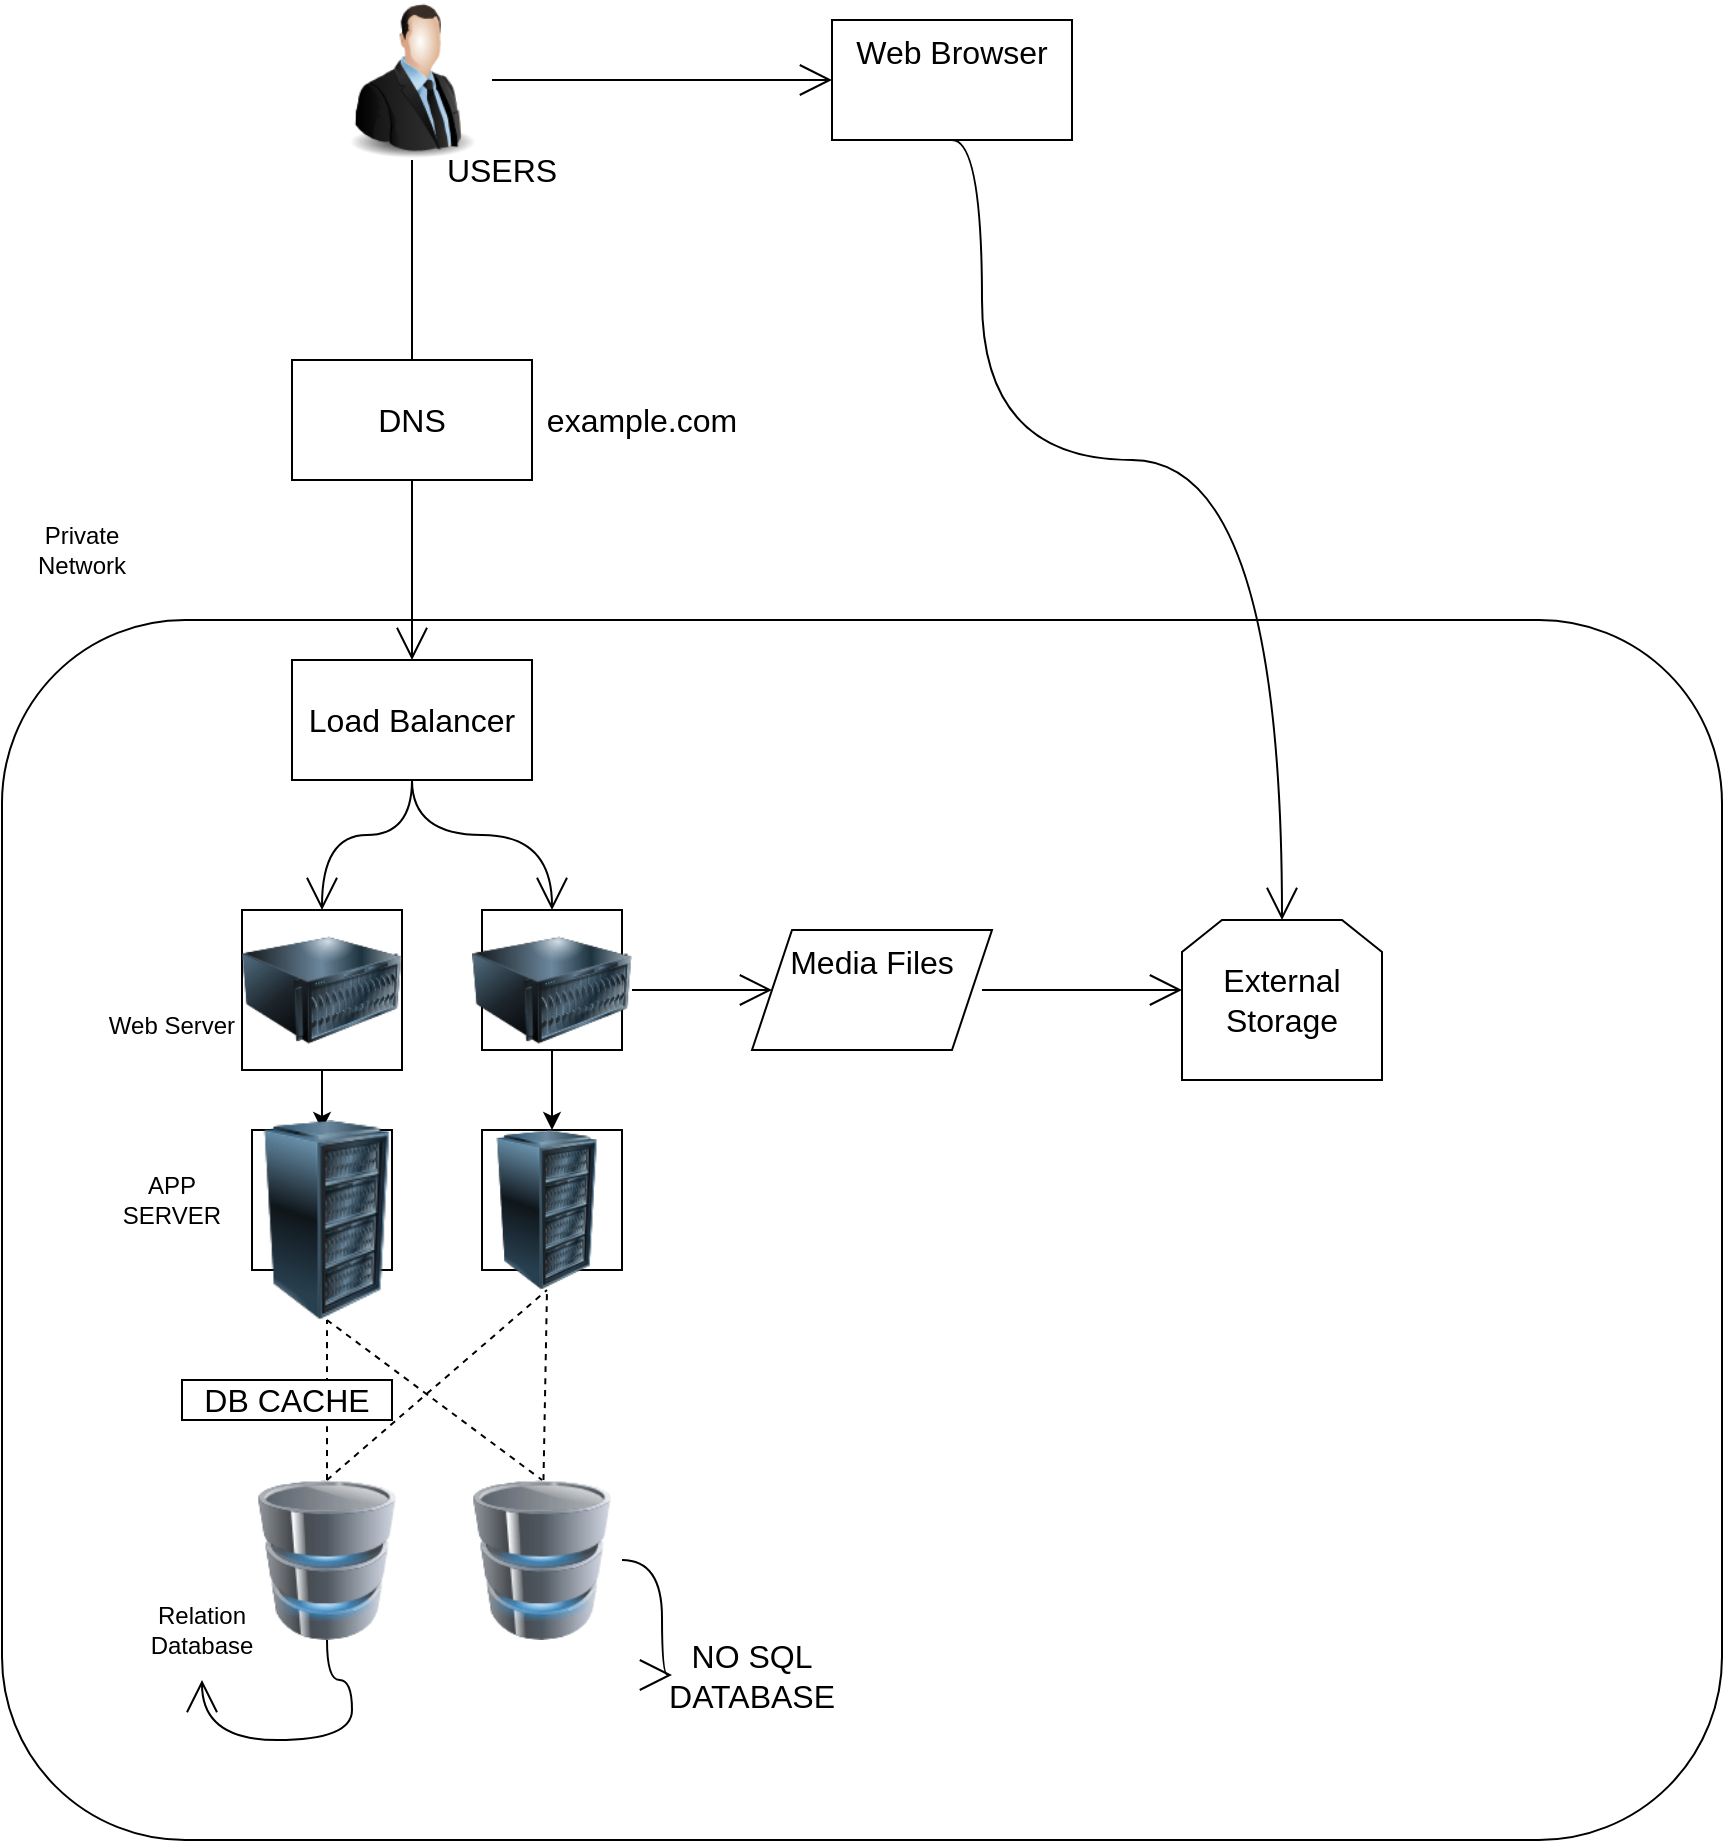 <mxfile version="20.2.3" type="device" pages="2"><diagram id="yE-9eP-2rzQp5bk9TsVY" name="Page-1"><mxGraphModel dx="1701" dy="527" grid="1" gridSize="10" guides="1" tooltips="1" connect="1" arrows="1" fold="1" page="1" pageScale="1" pageWidth="850" pageHeight="1100" math="0" shadow="0"><root><mxCell id="0"/><mxCell id="1" parent="0"/><mxCell id="ecLvumYFjlHgHoVi_HEF-76" value="&lt;br&gt;" style="rounded=1;whiteSpace=wrap;html=1;" vertex="1" parent="1"><mxGeometry x="-290" y="400" width="860" height="610" as="geometry"/></mxCell><mxCell id="ecLvumYFjlHgHoVi_HEF-77" value="Private Network" style="text;html=1;strokeColor=none;fillColor=none;align=center;verticalAlign=middle;whiteSpace=wrap;rounded=0;" vertex="1" parent="1"><mxGeometry x="-290" y="340" width="80" height="50" as="geometry"/></mxCell><mxCell id="ecLvumYFjlHgHoVi_HEF-78" value="" style="edgeStyle=orthogonalEdgeStyle;rounded=0;orthogonalLoop=1;jettySize=auto;html=1;" edge="1" parent="1" source="ecLvumYFjlHgHoVi_HEF-79" target="ecLvumYFjlHgHoVi_HEF-85"><mxGeometry relative="1" as="geometry"/></mxCell><mxCell id="ecLvumYFjlHgHoVi_HEF-79" value="VM" style="whiteSpace=wrap;html=1;aspect=fixed;" vertex="1" parent="1"><mxGeometry x="-50" y="545" width="70" height="70" as="geometry"/></mxCell><mxCell id="ecLvumYFjlHgHoVi_HEF-80" value="" style="edgeStyle=orthogonalEdgeStyle;rounded=0;orthogonalLoop=1;jettySize=auto;html=1;" edge="1" parent="1" source="ecLvumYFjlHgHoVi_HEF-81" target="ecLvumYFjlHgHoVi_HEF-83"><mxGeometry relative="1" as="geometry"/></mxCell><mxCell id="ecLvumYFjlHgHoVi_HEF-81" value="VM" style="whiteSpace=wrap;html=1;aspect=fixed;" vertex="1" parent="1"><mxGeometry x="-170" y="545" width="80" height="80" as="geometry"/></mxCell><mxCell id="ecLvumYFjlHgHoVi_HEF-83" value="VM" style="whiteSpace=wrap;html=1;aspect=fixed;" vertex="1" parent="1"><mxGeometry x="-165" y="655" width="70" height="70" as="geometry"/></mxCell><mxCell id="ecLvumYFjlHgHoVi_HEF-85" value="VM" style="whiteSpace=wrap;html=1;aspect=fixed;" vertex="1" parent="1"><mxGeometry x="-50" y="655" width="70" height="70" as="geometry"/></mxCell><mxCell id="ecLvumYFjlHgHoVi_HEF-86" value="&lt;br&gt;Web Server" style="text;html=1;strokeColor=none;fillColor=none;align=center;verticalAlign=middle;whiteSpace=wrap;rounded=0;" vertex="1" parent="1"><mxGeometry x="-240" y="565" width="70" height="60" as="geometry"/></mxCell><mxCell id="ecLvumYFjlHgHoVi_HEF-87" value="APP SERVER" style="text;html=1;strokeColor=none;fillColor=none;align=center;verticalAlign=middle;whiteSpace=wrap;rounded=0;" vertex="1" parent="1"><mxGeometry x="-235" y="655" width="60" height="70" as="geometry"/></mxCell><mxCell id="ecLvumYFjlHgHoVi_HEF-88" value="Relation Database" style="text;html=1;strokeColor=none;fillColor=none;align=center;verticalAlign=middle;whiteSpace=wrap;rounded=0;" vertex="1" parent="1"><mxGeometry x="-235" y="880" width="90" height="50" as="geometry"/></mxCell><mxCell id="ecLvumYFjlHgHoVi_HEF-90" value="" style="image;html=1;image=img/lib/clip_art/computers/Server_Rack_128x128.png;fontSize=16;" vertex="1" parent="1"><mxGeometry x="-170" y="650" width="85" height="100" as="geometry"/></mxCell><mxCell id="ecLvumYFjlHgHoVi_HEF-91" value="" style="image;html=1;image=img/lib/clip_art/computers/Server_Rack_128x128.png;fontSize=16;" vertex="1" parent="1"><mxGeometry x="-60" y="655" width="85" height="80" as="geometry"/></mxCell><mxCell id="ecLvumYFjlHgHoVi_HEF-92" value="" style="image;html=1;image=img/lib/clip_art/computers/Server_128x128.png;fontSize=16;" vertex="1" parent="1"><mxGeometry x="-170" y="545" width="80" height="80" as="geometry"/></mxCell><mxCell id="ecLvumYFjlHgHoVi_HEF-131" value="" style="edgeStyle=orthogonalEdgeStyle;curved=1;rounded=0;orthogonalLoop=1;jettySize=auto;html=1;fontSize=12;endArrow=open;startSize=14;endSize=14;" edge="1" parent="1" source="ecLvumYFjlHgHoVi_HEF-93" target="ecLvumYFjlHgHoVi_HEF-130"><mxGeometry relative="1" as="geometry"/></mxCell><mxCell id="ecLvumYFjlHgHoVi_HEF-93" value="" style="image;html=1;image=img/lib/clip_art/computers/Server_128x128.png;fontSize=16;" vertex="1" parent="1"><mxGeometry x="-55" y="545" width="80" height="80" as="geometry"/></mxCell><mxCell id="ecLvumYFjlHgHoVi_HEF-113" value="" style="edgeStyle=orthogonalEdgeStyle;curved=1;rounded=0;orthogonalLoop=1;jettySize=auto;html=1;fontSize=12;endArrow=open;startSize=14;endSize=14;entryX=0.5;entryY=1;entryDx=0;entryDy=0;" edge="1" parent="1" source="ecLvumYFjlHgHoVi_HEF-94" target="ecLvumYFjlHgHoVi_HEF-88"><mxGeometry relative="1" as="geometry"/></mxCell><mxCell id="ecLvumYFjlHgHoVi_HEF-94" value="" style="image;html=1;image=img/lib/clip_art/computers/Database_128x128.png;fontSize=16;" vertex="1" parent="1"><mxGeometry x="-167.5" y="830" width="80" height="80" as="geometry"/></mxCell><mxCell id="ecLvumYFjlHgHoVi_HEF-95" style="edgeStyle=orthogonalEdgeStyle;curved=1;rounded=0;orthogonalLoop=1;jettySize=auto;html=1;fontSize=12;endArrow=open;startSize=14;endSize=14;startArrow=none;" edge="1" parent="1" source="ecLvumYFjlHgHoVi_HEF-101" target="ecLvumYFjlHgHoVi_HEF-99"><mxGeometry relative="1" as="geometry"><mxPoint y="205" as="targetPoint"/></mxGeometry></mxCell><mxCell id="ecLvumYFjlHgHoVi_HEF-138" value="" style="edgeStyle=orthogonalEdgeStyle;curved=1;rounded=0;orthogonalLoop=1;jettySize=auto;html=1;fontSize=12;endArrow=open;startSize=14;endSize=14;" edge="1" parent="1" source="ecLvumYFjlHgHoVi_HEF-96" target="ecLvumYFjlHgHoVi_HEF-137"><mxGeometry relative="1" as="geometry"/></mxCell><mxCell id="ecLvumYFjlHgHoVi_HEF-96" value="" style="image;html=1;image=img/lib/clip_art/people/Suit_Man_128x128.png;fontSize=16;" vertex="1" parent="1"><mxGeometry x="-125" y="90" width="80" height="80" as="geometry"/></mxCell><mxCell id="ecLvumYFjlHgHoVi_HEF-97" style="edgeStyle=orthogonalEdgeStyle;curved=1;rounded=0;orthogonalLoop=1;jettySize=auto;html=1;fontSize=12;endArrow=open;startSize=14;endSize=14;" edge="1" parent="1" source="ecLvumYFjlHgHoVi_HEF-99" target="ecLvumYFjlHgHoVi_HEF-92"><mxGeometry relative="1" as="geometry"/></mxCell><mxCell id="ecLvumYFjlHgHoVi_HEF-98" style="edgeStyle=orthogonalEdgeStyle;curved=1;rounded=0;orthogonalLoop=1;jettySize=auto;html=1;fontSize=12;endArrow=open;startSize=14;endSize=14;" edge="1" parent="1" source="ecLvumYFjlHgHoVi_HEF-99" target="ecLvumYFjlHgHoVi_HEF-93"><mxGeometry relative="1" as="geometry"/></mxCell><mxCell id="ecLvumYFjlHgHoVi_HEF-99" value="Load Balancer" style="rounded=0;whiteSpace=wrap;html=1;fontSize=16;" vertex="1" parent="1"><mxGeometry x="-145" y="420" width="120" height="60" as="geometry"/></mxCell><mxCell id="ecLvumYFjlHgHoVi_HEF-100" value="USERS" style="text;html=1;strokeColor=none;fillColor=none;align=center;verticalAlign=middle;whiteSpace=wrap;rounded=0;fontSize=16;" vertex="1" parent="1"><mxGeometry x="-70" y="160" width="60" height="30" as="geometry"/></mxCell><mxCell id="ecLvumYFjlHgHoVi_HEF-102" value="example.com" style="text;html=1;strokeColor=none;fillColor=none;align=center;verticalAlign=middle;whiteSpace=wrap;rounded=0;fontSize=16;" vertex="1" parent="1"><mxGeometry y="285" width="60" height="30" as="geometry"/></mxCell><mxCell id="ecLvumYFjlHgHoVi_HEF-101" value="DNS" style="rounded=0;whiteSpace=wrap;html=1;fontSize=16;" vertex="1" parent="1"><mxGeometry x="-145" y="270" width="120" height="60" as="geometry"/></mxCell><mxCell id="ecLvumYFjlHgHoVi_HEF-103" value="" style="edgeStyle=orthogonalEdgeStyle;curved=1;rounded=0;orthogonalLoop=1;jettySize=auto;html=1;fontSize=12;endArrow=none;startSize=14;endSize=14;" edge="1" parent="1" source="ecLvumYFjlHgHoVi_HEF-96" target="ecLvumYFjlHgHoVi_HEF-101"><mxGeometry relative="1" as="geometry"><mxPoint x="-70" y="385" as="targetPoint"/><mxPoint x="-74.941" y="160" as="sourcePoint"/></mxGeometry></mxCell><mxCell id="ecLvumYFjlHgHoVi_HEF-109" style="edgeStyle=orthogonalEdgeStyle;curved=1;rounded=0;orthogonalLoop=1;jettySize=auto;html=1;exitX=1;exitY=0.5;exitDx=0;exitDy=0;fontSize=12;endArrow=open;startSize=14;endSize=14;" edge="1" parent="1" source="ecLvumYFjlHgHoVi_HEF-104" target="ecLvumYFjlHgHoVi_HEF-108"><mxGeometry relative="1" as="geometry"/></mxCell><mxCell id="ecLvumYFjlHgHoVi_HEF-104" value="" style="image;html=1;image=img/lib/clip_art/computers/Database_128x128.png;fontSize=16;" vertex="1" parent="1"><mxGeometry x="-60" y="830" width="80" height="80" as="geometry"/></mxCell><mxCell id="ecLvumYFjlHgHoVi_HEF-108" value="NO SQL DATABASE" style="text;html=1;strokeColor=none;fillColor=none;align=center;verticalAlign=middle;whiteSpace=wrap;rounded=0;fontSize=16;" vertex="1" parent="1"><mxGeometry x="45" y="910" width="80" height="35" as="geometry"/></mxCell><mxCell id="ecLvumYFjlHgHoVi_HEF-121" value="" style="endArrow=none;dashed=1;html=1;rounded=0;fontSize=12;startSize=14;endSize=14;curved=1;entryX=0.5;entryY=1;entryDx=0;entryDy=0;" edge="1" parent="1" source="ecLvumYFjlHgHoVi_HEF-104" target="ecLvumYFjlHgHoVi_HEF-91"><mxGeometry width="50" height="50" relative="1" as="geometry"><mxPoint x="170" y="820" as="sourcePoint"/><mxPoint x="220" y="770" as="targetPoint"/></mxGeometry></mxCell><mxCell id="ecLvumYFjlHgHoVi_HEF-123" value="" style="endArrow=none;dashed=1;html=1;rounded=0;fontSize=12;startSize=14;endSize=14;curved=1;exitX=0.5;exitY=1;exitDx=0;exitDy=0;entryX=0.5;entryY=0;entryDx=0;entryDy=0;" edge="1" parent="1" source="ecLvumYFjlHgHoVi_HEF-90" target="ecLvumYFjlHgHoVi_HEF-104"><mxGeometry width="50" height="50" relative="1" as="geometry"><mxPoint x="170" y="820" as="sourcePoint"/><mxPoint x="220" y="770" as="targetPoint"/></mxGeometry></mxCell><mxCell id="ecLvumYFjlHgHoVi_HEF-124" value="" style="endArrow=none;dashed=1;html=1;rounded=0;fontSize=12;startSize=14;endSize=14;curved=1;exitX=0.5;exitY=0;exitDx=0;exitDy=0;entryX=0.5;entryY=1;entryDx=0;entryDy=0;" edge="1" parent="1" source="ecLvumYFjlHgHoVi_HEF-94" target="ecLvumYFjlHgHoVi_HEF-91"><mxGeometry width="50" height="50" relative="1" as="geometry"><mxPoint x="170" y="820" as="sourcePoint"/><mxPoint x="220" y="770" as="targetPoint"/></mxGeometry></mxCell><mxCell id="ecLvumYFjlHgHoVi_HEF-125" value="" style="endArrow=none;dashed=1;html=1;rounded=0;fontSize=12;startSize=14;endSize=14;curved=1;entryX=0.5;entryY=1;entryDx=0;entryDy=0;" edge="1" parent="1" source="ecLvumYFjlHgHoVi_HEF-94" target="ecLvumYFjlHgHoVi_HEF-90"><mxGeometry width="50" height="50" relative="1" as="geometry"><mxPoint x="170" y="820" as="sourcePoint"/><mxPoint x="220" y="770" as="targetPoint"/></mxGeometry></mxCell><mxCell id="ecLvumYFjlHgHoVi_HEF-127" value="DB CACHE" style="rounded=0;whiteSpace=wrap;html=1;fontSize=16;" vertex="1" parent="1"><mxGeometry x="-200" y="780" width="105" height="20" as="geometry"/></mxCell><mxCell id="ecLvumYFjlHgHoVi_HEF-133" value="" style="edgeStyle=orthogonalEdgeStyle;curved=1;rounded=0;orthogonalLoop=1;jettySize=auto;html=1;fontSize=12;endArrow=open;startSize=14;endSize=14;" edge="1" parent="1"><mxGeometry relative="1" as="geometry"><mxPoint x="200" y="585" as="sourcePoint"/><mxPoint x="300" y="585" as="targetPoint"/></mxGeometry></mxCell><mxCell id="ecLvumYFjlHgHoVi_HEF-130" value="Media Files" style="shape=parallelogram;perimeter=parallelogramPerimeter;whiteSpace=wrap;html=1;fixedSize=1;fontSize=16;verticalAlign=top;labelBackgroundColor=default;" vertex="1" parent="1"><mxGeometry x="85" y="555" width="120" height="60" as="geometry"/></mxCell><mxCell id="ecLvumYFjlHgHoVi_HEF-132" value="External Storage" style="shape=loopLimit;whiteSpace=wrap;html=1;fontSize=16;" vertex="1" parent="1"><mxGeometry x="300" y="550" width="100" height="80" as="geometry"/></mxCell><mxCell id="ecLvumYFjlHgHoVi_HEF-139" style="edgeStyle=orthogonalEdgeStyle;curved=1;rounded=0;orthogonalLoop=1;jettySize=auto;html=1;fontSize=12;endArrow=open;startSize=14;endSize=14;exitX=0.5;exitY=1;exitDx=0;exitDy=0;" edge="1" parent="1" source="ecLvumYFjlHgHoVi_HEF-137" target="ecLvumYFjlHgHoVi_HEF-132"><mxGeometry relative="1" as="geometry"><Array as="points"><mxPoint x="200" y="160"/><mxPoint x="200" y="320"/><mxPoint x="350" y="320"/></Array></mxGeometry></mxCell><mxCell id="ecLvumYFjlHgHoVi_HEF-137" value="Web Browser" style="whiteSpace=wrap;html=1;fontSize=16;verticalAlign=top;labelBackgroundColor=default;" vertex="1" parent="1"><mxGeometry x="125" y="100" width="120" height="60" as="geometry"/></mxCell></root></mxGraphModel></diagram><diagram id="ROyM6EFma3jVxcos-fqD" name="Page-2"><mxGraphModel dx="4090" dy="1677" grid="1" gridSize="10" guides="1" tooltips="1" connect="1" arrows="1" fold="1" page="1" pageScale="1" pageWidth="850" pageHeight="1100" math="0" shadow="0"><root><mxCell id="0"/><mxCell id="1" parent="0"/><mxCell id="A3Ptz08-t9QplYj1zAMN-1" value="" style="rounded=1;whiteSpace=wrap;html=1;" vertex="1" parent="1"><mxGeometry x="-270" y="400" width="995" height="800" as="geometry"/></mxCell><mxCell id="A3Ptz08-t9QplYj1zAMN-3" value="" style="edgeStyle=orthogonalEdgeStyle;rounded=0;orthogonalLoop=1;jettySize=auto;html=1;" edge="1" parent="1"><mxGeometry relative="1" as="geometry"><mxPoint x="-15" y="620" as="sourcePoint"/><mxPoint x="-15" y="790.0" as="targetPoint"/></mxGeometry></mxCell><mxCell id="A3Ptz08-t9QplYj1zAMN-4" value="VM" style="whiteSpace=wrap;html=1;aspect=fixed;" vertex="1" parent="1"><mxGeometry x="-50" y="545" width="70" height="70" as="geometry"/></mxCell><mxCell id="A3Ptz08-t9QplYj1zAMN-5" value="" style="edgeStyle=orthogonalEdgeStyle;rounded=0;orthogonalLoop=1;jettySize=auto;html=1;startArrow=none;" edge="1" parent="1" source="bTeMVg9jSzGdjUR5p-Dm-22"><mxGeometry relative="1" as="geometry"><mxPoint x="-130" y="800" as="targetPoint"/></mxGeometry></mxCell><mxCell id="A3Ptz08-t9QplYj1zAMN-6" value="VM" style="whiteSpace=wrap;html=1;aspect=fixed;" vertex="1" parent="1"><mxGeometry x="-170" y="545" width="80" height="80" as="geometry"/></mxCell><mxCell id="A3Ptz08-t9QplYj1zAMN-9" value="&lt;br&gt;Web Server" style="text;html=1;strokeColor=none;fillColor=none;align=center;verticalAlign=middle;whiteSpace=wrap;rounded=0;" vertex="1" parent="1"><mxGeometry x="-257.5" y="560" width="70" height="60" as="geometry"/></mxCell><mxCell id="A3Ptz08-t9QplYj1zAMN-10" value="APP SERVER" style="text;html=1;strokeColor=none;fillColor=none;align=center;verticalAlign=middle;whiteSpace=wrap;rounded=0;" vertex="1" parent="1"><mxGeometry x="-247.5" y="820" width="60" height="70" as="geometry"/></mxCell><mxCell id="A3Ptz08-t9QplYj1zAMN-11" value="Relation Database Service&amp;nbsp;" style="text;html=1;strokeColor=none;fillColor=none;align=center;verticalAlign=middle;whiteSpace=wrap;rounded=0;" vertex="1" parent="1"><mxGeometry x="-257.5" y="1130" width="90" height="50" as="geometry"/></mxCell><mxCell id="A3Ptz08-t9QplYj1zAMN-13" value="" style="image;html=1;image=img/lib/clip_art/computers/Server_Rack_128x128.png;fontSize=16;" vertex="1" parent="1"><mxGeometry x="-160" y="830" width="85" height="100" as="geometry"/></mxCell><mxCell id="A3Ptz08-t9QplYj1zAMN-14" value="" style="image;html=1;image=img/lib/clip_art/computers/Server_Rack_128x128.png;fontSize=16;" vertex="1" parent="1"><mxGeometry x="-45" y="840" width="85" height="80" as="geometry"/></mxCell><mxCell id="A3Ptz08-t9QplYj1zAMN-15" value="" style="image;html=1;image=img/lib/clip_art/computers/Server_128x128.png;fontSize=16;" vertex="1" parent="1"><mxGeometry x="-167.5" y="555" width="80" height="80" as="geometry"/></mxCell><mxCell id="A3Ptz08-t9QplYj1zAMN-16" value="" style="edgeStyle=orthogonalEdgeStyle;curved=1;rounded=0;orthogonalLoop=1;jettySize=auto;html=1;fontSize=12;endArrow=open;startSize=14;endSize=14;" edge="1" parent="1" source="A3Ptz08-t9QplYj1zAMN-17" target="A3Ptz08-t9QplYj1zAMN-39"><mxGeometry relative="1" as="geometry"/></mxCell><mxCell id="A3Ptz08-t9QplYj1zAMN-17" value="" style="image;html=1;image=img/lib/clip_art/computers/Server_128x128.png;fontSize=16;" vertex="1" parent="1"><mxGeometry x="-50" y="540" width="80" height="80" as="geometry"/></mxCell><mxCell id="A3Ptz08-t9QplYj1zAMN-18" value="" style="edgeStyle=orthogonalEdgeStyle;curved=1;rounded=0;orthogonalLoop=1;jettySize=auto;html=1;fontSize=12;endArrow=open;startSize=14;endSize=14;" edge="1" parent="1" source="A3Ptz08-t9QplYj1zAMN-19" target="A3Ptz08-t9QplYj1zAMN-11"><mxGeometry relative="1" as="geometry"/></mxCell><mxCell id="A3Ptz08-t9QplYj1zAMN-19" value="" style="image;html=1;image=img/lib/clip_art/computers/Database_128x128.png;fontSize=16;" vertex="1" parent="1"><mxGeometry x="-165" y="1020" width="80" height="80" as="geometry"/></mxCell><mxCell id="A3Ptz08-t9QplYj1zAMN-20" style="edgeStyle=orthogonalEdgeStyle;curved=1;rounded=0;orthogonalLoop=1;jettySize=auto;html=1;fontSize=12;endArrow=open;startSize=14;endSize=14;startArrow=none;" edge="1" parent="1" source="qZQ7CJrCZXv_SU_nJkuc-5" target="A3Ptz08-t9QplYj1zAMN-25"><mxGeometry relative="1" as="geometry"><mxPoint y="205" as="targetPoint"/></mxGeometry></mxCell><mxCell id="A3Ptz08-t9QplYj1zAMN-21" value="" style="edgeStyle=orthogonalEdgeStyle;curved=1;rounded=0;orthogonalLoop=1;jettySize=auto;html=1;fontSize=12;endArrow=open;startSize=14;endSize=14;fillColor=#dae8fc;strokeColor=#6c8ebf;" edge="1" parent="1" source="A3Ptz08-t9QplYj1zAMN-22" target="A3Ptz08-t9QplYj1zAMN-42"><mxGeometry relative="1" as="geometry"/></mxCell><mxCell id="A3Ptz08-t9QplYj1zAMN-22" value="" style="image;html=1;image=img/lib/clip_art/people/Suit_Man_128x128.png;fontSize=16;fillColor=#dae8fc;strokeColor=#6c8ebf;" vertex="1" parent="1"><mxGeometry x="-125" y="90" width="80" height="80" as="geometry"/></mxCell><mxCell id="A3Ptz08-t9QplYj1zAMN-23" style="edgeStyle=orthogonalEdgeStyle;curved=1;rounded=0;orthogonalLoop=1;jettySize=auto;html=1;fontSize=12;endArrow=open;startSize=14;endSize=14;" edge="1" parent="1" source="A3Ptz08-t9QplYj1zAMN-25" target="A3Ptz08-t9QplYj1zAMN-15"><mxGeometry relative="1" as="geometry"/></mxCell><mxCell id="A3Ptz08-t9QplYj1zAMN-24" style="edgeStyle=orthogonalEdgeStyle;curved=1;rounded=0;orthogonalLoop=1;jettySize=auto;html=1;fontSize=12;endArrow=open;startSize=14;endSize=14;" edge="1" parent="1" source="A3Ptz08-t9QplYj1zAMN-25" target="A3Ptz08-t9QplYj1zAMN-17"><mxGeometry relative="1" as="geometry"/></mxCell><mxCell id="A3Ptz08-t9QplYj1zAMN-25" value="Load Balancer" style="rounded=0;whiteSpace=wrap;html=1;fontSize=16;" vertex="1" parent="1"><mxGeometry x="-145" y="390" width="120" height="60" as="geometry"/></mxCell><mxCell id="A3Ptz08-t9QplYj1zAMN-26" value="USERS" style="text;html=1;strokeColor=#6c8ebf;fillColor=#dae8fc;align=center;verticalAlign=middle;whiteSpace=wrap;rounded=0;fontSize=16;" vertex="1" parent="1"><mxGeometry x="-60" y="170" width="60" height="30" as="geometry"/></mxCell><mxCell id="A3Ptz08-t9QplYj1zAMN-27" value="FB.com" style="text;html=1;strokeColor=none;fillColor=none;align=center;verticalAlign=middle;whiteSpace=wrap;rounded=0;fontSize=16;" vertex="1" parent="1"><mxGeometry y="285" width="60" height="30" as="geometry"/></mxCell><mxCell id="A3Ptz08-t9QplYj1zAMN-28" value="DNS" style="rounded=0;whiteSpace=wrap;html=1;fontSize=16;" vertex="1" parent="1"><mxGeometry x="-145" y="270" width="120" height="60" as="geometry"/></mxCell><mxCell id="A3Ptz08-t9QplYj1zAMN-29" value="" style="edgeStyle=orthogonalEdgeStyle;curved=1;rounded=0;orthogonalLoop=1;jettySize=auto;html=1;fontSize=12;endArrow=none;startSize=14;endSize=14;" edge="1" parent="1" source="A3Ptz08-t9QplYj1zAMN-22" target="A3Ptz08-t9QplYj1zAMN-28"><mxGeometry relative="1" as="geometry"><mxPoint x="-70" y="385" as="targetPoint"/><mxPoint x="-74.941" y="160" as="sourcePoint"/></mxGeometry></mxCell><mxCell id="A3Ptz08-t9QplYj1zAMN-30" style="edgeStyle=orthogonalEdgeStyle;curved=1;rounded=0;orthogonalLoop=1;jettySize=auto;html=1;exitX=1;exitY=0.5;exitDx=0;exitDy=0;fontSize=12;endArrow=open;startSize=14;endSize=14;" edge="1" parent="1" source="A3Ptz08-t9QplYj1zAMN-31"><mxGeometry relative="1" as="geometry"><mxPoint x="60" y="1150" as="targetPoint"/></mxGeometry></mxCell><mxCell id="A3Ptz08-t9QplYj1zAMN-31" value="" style="outlineConnect=0;dashed=0;verticalLabelPosition=bottom;verticalAlign=top;align=center;html=1;shape=mxgraph.aws3.dynamo_db;fillColor=default;gradientColor=none;fontFamily=Helvetica;fontSize=16;fontColor=default;strokeColor=default;" vertex="1" parent="1"><mxGeometry x="-35" y="1020" width="80" height="80" as="geometry"/></mxCell><mxCell id="A3Ptz08-t9QplYj1zAMN-33" value="" style="endArrow=none;dashed=1;html=1;rounded=0;fontSize=12;startSize=14;endSize=14;curved=1;entryX=0.5;entryY=1;entryDx=0;entryDy=0;" edge="1" parent="1" source="A3Ptz08-t9QplYj1zAMN-31" target="A3Ptz08-t9QplYj1zAMN-14"><mxGeometry width="50" height="50" relative="1" as="geometry"><mxPoint x="170" y="820" as="sourcePoint"/><mxPoint x="220" y="770" as="targetPoint"/></mxGeometry></mxCell><mxCell id="A3Ptz08-t9QplYj1zAMN-34" value="" style="endArrow=none;dashed=1;html=1;rounded=0;fontSize=12;startSize=14;endSize=14;curved=1;exitX=0.5;exitY=1;exitDx=0;exitDy=0;entryX=0.5;entryY=0;entryDx=0;entryDy=0;" edge="1" parent="1" source="A3Ptz08-t9QplYj1zAMN-13" target="A3Ptz08-t9QplYj1zAMN-31"><mxGeometry width="50" height="50" relative="1" as="geometry"><mxPoint x="170" y="820" as="sourcePoint"/><mxPoint x="220" y="770" as="targetPoint"/></mxGeometry></mxCell><mxCell id="A3Ptz08-t9QplYj1zAMN-35" value="" style="endArrow=none;dashed=1;html=1;rounded=0;fontSize=12;startSize=14;endSize=14;curved=1;exitX=0.5;exitY=0;exitDx=0;exitDy=0;entryX=0.5;entryY=1;entryDx=0;entryDy=0;" edge="1" parent="1" source="A3Ptz08-t9QplYj1zAMN-19" target="A3Ptz08-t9QplYj1zAMN-14"><mxGeometry width="50" height="50" relative="1" as="geometry"><mxPoint x="170" y="820" as="sourcePoint"/><mxPoint x="220" y="770" as="targetPoint"/></mxGeometry></mxCell><mxCell id="A3Ptz08-t9QplYj1zAMN-36" value="" style="endArrow=none;dashed=1;html=1;rounded=0;fontSize=12;startSize=14;endSize=14;curved=1;entryX=0.5;entryY=1;entryDx=0;entryDy=0;" edge="1" parent="1" source="A3Ptz08-t9QplYj1zAMN-19" target="A3Ptz08-t9QplYj1zAMN-13"><mxGeometry width="50" height="50" relative="1" as="geometry"><mxPoint x="170" y="820" as="sourcePoint"/><mxPoint x="220" y="770" as="targetPoint"/></mxGeometry></mxCell><mxCell id="A3Ptz08-t9QplYj1zAMN-37" value="DB CACHE" style="rounded=0;whiteSpace=wrap;html=1;fontSize=16;" vertex="1" parent="1"><mxGeometry x="-250" y="970" width="105" height="20" as="geometry"/></mxCell><mxCell id="A3Ptz08-t9QplYj1zAMN-38" value="" style="edgeStyle=orthogonalEdgeStyle;curved=1;rounded=0;orthogonalLoop=1;jettySize=auto;html=1;fontSize=12;endArrow=open;startSize=14;endSize=14;" edge="1" parent="1"><mxGeometry relative="1" as="geometry"><mxPoint x="200" y="585" as="sourcePoint"/><mxPoint x="300" y="585" as="targetPoint"/></mxGeometry></mxCell><mxCell id="A3Ptz08-t9QplYj1zAMN-39" value="Media Files" style="shape=parallelogram;perimeter=parallelogramPerimeter;whiteSpace=wrap;html=1;fixedSize=1;fontSize=16;verticalAlign=top;labelBackgroundColor=default;" vertex="1" parent="1"><mxGeometry x="85" y="555" width="120" height="60" as="geometry"/></mxCell><mxCell id="A3Ptz08-t9QplYj1zAMN-40" value="External Storage" style="shape=loopLimit;whiteSpace=wrap;html=1;fontSize=16;" vertex="1" parent="1"><mxGeometry x="300" y="550" width="100" height="80" as="geometry"/></mxCell><mxCell id="A3Ptz08-t9QplYj1zAMN-41" style="edgeStyle=orthogonalEdgeStyle;curved=1;rounded=0;orthogonalLoop=1;jettySize=auto;html=1;fontSize=12;endArrow=open;startSize=14;endSize=14;exitX=0.5;exitY=1;exitDx=0;exitDy=0;" edge="1" parent="1" source="A3Ptz08-t9QplYj1zAMN-42" target="A3Ptz08-t9QplYj1zAMN-40"><mxGeometry relative="1" as="geometry"><Array as="points"><mxPoint x="200" y="160"/><mxPoint x="200" y="320"/><mxPoint x="350" y="320"/></Array></mxGeometry></mxCell><mxCell id="A3Ptz08-t9QplYj1zAMN-42" value="Web Browser" style="whiteSpace=wrap;html=1;fontSize=16;verticalAlign=top;labelBackgroundColor=default;fillColor=#dae8fc;strokeColor=#6c8ebf;" vertex="1" parent="1"><mxGeometry x="80" y="100" width="120" height="60" as="geometry"/></mxCell><mxCell id="A3Ptz08-t9QplYj1zAMN-43" value="" style="outlineConnect=0;dashed=0;verticalLabelPosition=bottom;verticalAlign=top;align=center;html=1;shape=mxgraph.aws3.virtual_private_cloud;fillColor=#F58534;gradientColor=none;fontSize=16;" vertex="1" parent="1"><mxGeometry x="-370" y="400" width="90" height="65" as="geometry"/></mxCell><mxCell id="bTeMVg9jSzGdjUR5p-Dm-11" value="EC2" style="text;html=1;strokeColor=none;fillColor=none;align=center;verticalAlign=middle;whiteSpace=wrap;rounded=0;fontSize=16;" vertex="1" parent="1"><mxGeometry x="-151.75" y="797" width="60" height="30" as="geometry"/></mxCell><mxCell id="bTeMVg9jSzGdjUR5p-Dm-14" value="EC2" style="text;html=1;strokeColor=none;fillColor=none;align=center;verticalAlign=middle;whiteSpace=wrap;rounded=0;fontSize=16;" vertex="1" parent="1"><mxGeometry x="-30" y="797" width="60" height="30" as="geometry"/></mxCell><mxCell id="bTeMVg9jSzGdjUR5p-Dm-17" value="EC2" style="text;html=1;strokeColor=none;fillColor=none;align=center;verticalAlign=middle;whiteSpace=wrap;rounded=0;fontSize=16;" vertex="1" parent="1"><mxGeometry x="-20" y="630" width="60" height="30" as="geometry"/></mxCell><mxCell id="bTeMVg9jSzGdjUR5p-Dm-18" value="EC2" style="text;html=1;strokeColor=none;fillColor=none;align=center;verticalAlign=middle;whiteSpace=wrap;rounded=0;fontSize=16;" vertex="1" parent="1"><mxGeometry x="-185" y="635" width="60" height="30" as="geometry"/></mxCell><mxCell id="bTeMVg9jSzGdjUR5p-Dm-22" value="" style="outlineConnect=0;dashed=0;verticalLabelPosition=bottom;verticalAlign=top;align=center;html=1;shape=mxgraph.aws3.ec2;fillColor=#F58534;gradientColor=none;fontSize=16;" vertex="1" parent="1"><mxGeometry x="-161.75" y="533.5" width="76.5" height="93" as="geometry"/></mxCell><mxCell id="bTeMVg9jSzGdjUR5p-Dm-23" value="" style="edgeStyle=orthogonalEdgeStyle;rounded=0;orthogonalLoop=1;jettySize=auto;html=1;endArrow=none;" edge="1" parent="1" source="A3Ptz08-t9QplYj1zAMN-6" target="bTeMVg9jSzGdjUR5p-Dm-22"><mxGeometry relative="1" as="geometry"><mxPoint x="-130" y="625" as="sourcePoint"/><mxPoint x="-130" y="800.0" as="targetPoint"/></mxGeometry></mxCell><mxCell id="bTeMVg9jSzGdjUR5p-Dm-24" value="" style="outlineConnect=0;dashed=0;verticalLabelPosition=bottom;verticalAlign=top;align=center;html=1;shape=mxgraph.aws3.ec2;fillColor=#F58534;gradientColor=none;fontSize=16;" vertex="1" parent="1"><mxGeometry x="-60" y="537" width="90" height="93" as="geometry"/></mxCell><mxCell id="bTeMVg9jSzGdjUR5p-Dm-25" value="" style="outlineConnect=0;dashed=0;verticalLabelPosition=bottom;verticalAlign=top;align=center;html=1;shape=mxgraph.aws3.ec2;fillColor=#F58534;gradientColor=none;fontSize=16;" vertex="1" parent="1"><mxGeometry x="-155.75" y="827" width="76.5" height="93" as="geometry"/></mxCell><mxCell id="bTeMVg9jSzGdjUR5p-Dm-26" value="" style="outlineConnect=0;dashed=0;verticalLabelPosition=bottom;verticalAlign=top;align=center;html=1;shape=mxgraph.aws3.ec2;fillColor=#F58534;gradientColor=none;fontSize=16;" vertex="1" parent="1"><mxGeometry x="-40" y="827" width="76.5" height="93" as="geometry"/></mxCell><mxCell id="bTeMVg9jSzGdjUR5p-Dm-31" value="" style="outlineConnect=0;dashed=0;verticalLabelPosition=bottom;verticalAlign=top;align=center;html=1;shape=mxgraph.aws3.volume;fillColor=#E05243;gradientColor=none;fontSize=16;" vertex="1" parent="1"><mxGeometry x="-117.5" y="602.5" width="42.5" height="32.5" as="geometry"/></mxCell><mxCell id="BQcPuJee_XU2LLHa9hB3-1" value="" style="outlineConnect=0;dashed=0;verticalLabelPosition=bottom;verticalAlign=top;align=center;html=1;shape=mxgraph.aws3.rds;fillColor=#2E73B8;gradientColor=none;fontSize=16;" vertex="1" parent="1"><mxGeometry x="-159.5" y="1019" width="72" height="81" as="geometry"/></mxCell><mxCell id="BQcPuJee_XU2LLHa9hB3-2" value="" style="outlineConnect=0;dashed=0;verticalLabelPosition=bottom;verticalAlign=top;align=center;html=1;shape=mxgraph.aws3.dynamo_db;fillColor=#2E73B8;gradientColor=none;fontSize=16;" vertex="1" parent="1"><mxGeometry x="-32" y="1019" width="72" height="81" as="geometry"/></mxCell><mxCell id="BQcPuJee_XU2LLHa9hB3-3" value="" style="outlineConnect=0;dashed=0;verticalLabelPosition=bottom;verticalAlign=top;align=center;html=1;shape=mxgraph.aws3.volume;fillColor=#E05243;gradientColor=none;fontSize=16;" vertex="1" parent="1"><mxGeometry x="8.75" y="597.5" width="42.5" height="32.5" as="geometry"/></mxCell><mxCell id="BQcPuJee_XU2LLHa9hB3-4" value="" style="outlineConnect=0;dashed=0;verticalLabelPosition=bottom;verticalAlign=top;align=center;html=1;shape=mxgraph.aws3.volume;fillColor=#E05243;gradientColor=none;fontSize=16;" vertex="1" parent="1"><mxGeometry x="-112.5" y="880.5" width="42.5" height="32.5" as="geometry"/></mxCell><mxCell id="BQcPuJee_XU2LLHa9hB3-5" value="" style="outlineConnect=0;dashed=0;verticalLabelPosition=bottom;verticalAlign=top;align=center;html=1;shape=mxgraph.aws3.volume;fillColor=#E05243;gradientColor=none;fontSize=16;" vertex="1" parent="1"><mxGeometry x="8.75" y="887.5" width="42.5" height="32.5" as="geometry"/></mxCell><mxCell id="qZQ7CJrCZXv_SU_nJkuc-1" value="Dynamo DB" style="text;html=1;strokeColor=none;fillColor=none;align=center;verticalAlign=middle;whiteSpace=wrap;rounded=0;fontSize=16;" vertex="1" parent="1"><mxGeometry x="30" y="1150" width="60" height="30" as="geometry"/></mxCell><mxCell id="qZQ7CJrCZXv_SU_nJkuc-5" value="" style="outlineConnect=0;dashed=0;verticalLabelPosition=bottom;verticalAlign=top;align=center;html=1;shape=mxgraph.aws3.classic_load_balancer;fillColor=#F58536;gradientColor=none;fontSize=16;" vertex="1" parent="1"><mxGeometry x="-119.5" y="383" width="69" height="72" as="geometry"/></mxCell><mxCell id="qZQ7CJrCZXv_SU_nJkuc-6" value="" style="edgeStyle=orthogonalEdgeStyle;curved=1;rounded=0;orthogonalLoop=1;jettySize=auto;html=1;fontSize=12;endArrow=none;startSize=14;endSize=14;startArrow=none;" edge="1" parent="1" source="A3Ptz08-t9QplYj1zAMN-28" target="qZQ7CJrCZXv_SU_nJkuc-5"><mxGeometry relative="1" as="geometry"><mxPoint x="-85" y="390" as="targetPoint"/><mxPoint x="-85" y="330" as="sourcePoint"/></mxGeometry></mxCell><mxCell id="qZQ7CJrCZXv_SU_nJkuc-7" value="ELB" style="text;html=1;strokeColor=none;fillColor=none;align=center;verticalAlign=middle;whiteSpace=wrap;rounded=0;fontSize=16;" vertex="1" parent="1"><mxGeometry x="-23.5" y="407.5" width="60" height="30" as="geometry"/></mxCell><mxCell id="qZQ7CJrCZXv_SU_nJkuc-8" value="" style="outlineConnect=0;dashed=0;verticalLabelPosition=bottom;verticalAlign=top;align=center;html=1;shape=mxgraph.aws3.bucket_with_objects;fillColor=#E05243;gradientColor=none;fontSize=16;" vertex="1" parent="1"><mxGeometry x="320" y="550" width="60" height="90" as="geometry"/></mxCell><mxCell id="qZQ7CJrCZXv_SU_nJkuc-9" value="S3" style="text;html=1;strokeColor=none;fillColor=none;align=center;verticalAlign=middle;whiteSpace=wrap;rounded=0;fontSize=16;" vertex="1" parent="1"><mxGeometry x="320" y="650" width="60" height="30" as="geometry"/></mxCell><mxCell id="qZQ7CJrCZXv_SU_nJkuc-12" value="External Storage" style="shape=loopLimit;whiteSpace=wrap;html=1;fontSize=16;" vertex="1" parent="1"><mxGeometry x="540" y="568.75" width="100" height="80" as="geometry"/></mxCell><mxCell id="qZQ7CJrCZXv_SU_nJkuc-13" value="" style="outlineConnect=0;dashed=0;verticalLabelPosition=bottom;verticalAlign=top;align=center;html=1;shape=mxgraph.aws3.bucket_with_objects;fillColor=#E05243;gradientColor=none;fontSize=16;" vertex="1" parent="1"><mxGeometry x="570" y="555" width="60" height="90" as="geometry"/></mxCell><mxCell id="qZQ7CJrCZXv_SU_nJkuc-14" value="" style="endArrow=classic;html=1;rounded=0;fontSize=12;startSize=14;endSize=14;curved=1;" edge="1" parent="1"><mxGeometry relative="1" as="geometry"><mxPoint x="420" y="602.5" as="sourcePoint"/><mxPoint x="520" y="602.5" as="targetPoint"/></mxGeometry></mxCell><mxCell id="qZQ7CJrCZXv_SU_nJkuc-15" value="" style="shape=message;html=1;outlineConnect=0;fontSize=16;" vertex="1" parent="qZQ7CJrCZXv_SU_nJkuc-14"><mxGeometry width="20" height="14" relative="1" as="geometry"><mxPoint x="-10" y="-7" as="offset"/></mxGeometry></mxCell><mxCell id="qZQ7CJrCZXv_SU_nJkuc-17" value="&lt;span style=&quot;color: rgba(0, 0, 0, 0); font-family: monospace; font-size: 0px; text-align: start;&quot;&gt;%3CmxGraphModel%3E%3Croot%3E%3CmxCell%20id%3D%220%22%2F%3E%3CmxCell%20id%3D%221%22%20parent%3D%220%22%2F%3E%3CmxCell%20id%3D%222%22%20value%3D%22%22%20style%3D%22outlineConnect%3D0%3Bdashed%3D0%3BverticalLabelPosition%3Dbottom%3BverticalAlign%3Dtop%3Balign%3Dcenter%3Bhtml%3D1%3Bshape%3Dmxgraph.aws3.bucket_with_objects%3BfillColor%3D%23E05243%3BgradientColor%3Dnone%3BfontSize%3D16%3B%22%20vertex%3D%221%22%20parent%3D%221%22%3E%3CmxGeometry%20x%3D%22320%22%20y%3D%22541.5%22%20width%3D%2260%22%20height%3D%2290%22%20as%3D%22geometry%22%2F%3E%3C%2FmxCell%3E%3C%2Froot%3E%3C%2FmxGraphModel%3Eideo&amp;nbsp;&lt;/span&gt;" style="text;html=1;strokeColor=none;fillColor=none;align=center;verticalAlign=middle;whiteSpace=wrap;rounded=0;fontSize=16;" vertex="1" parent="1"><mxGeometry x="320" y="700" width="60" height="30" as="geometry"/></mxCell><mxCell id="qZQ7CJrCZXv_SU_nJkuc-18" value="Video Convert" style="text;html=1;strokeColor=none;fillColor=none;align=center;verticalAlign=middle;whiteSpace=wrap;rounded=0;fontSize=16;" vertex="1" parent="1"><mxGeometry x="440" y="635" width="60" height="30" as="geometry"/></mxCell><mxCell id="qZQ7CJrCZXv_SU_nJkuc-21" value="" style="outlineConnect=0;dashed=0;verticalLabelPosition=bottom;verticalAlign=top;align=center;html=1;shape=mxgraph.aws3.lambda_function;fillColor=#F58534;gradientColor=none;fontSize=16;" vertex="1" parent="1"><mxGeometry x="425" y="496.75" width="69" height="72" as="geometry"/></mxCell><mxCell id="qZQ7CJrCZXv_SU_nJkuc-22" value="Lamda&amp;nbsp;" style="text;html=1;strokeColor=none;fillColor=none;align=center;verticalAlign=middle;whiteSpace=wrap;rounded=0;fontSize=16;" vertex="1" parent="1"><mxGeometry x="434" y="455" width="60" height="30" as="geometry"/></mxCell><mxCell id="qZQ7CJrCZXv_SU_nJkuc-23" value="" style="edgeStyle=orthogonalEdgeStyle;curved=1;rounded=0;orthogonalLoop=1;jettySize=auto;html=1;fontSize=12;endArrow=open;startSize=14;endSize=14;" edge="1" parent="1" source="qZQ7CJrCZXv_SU_nJkuc-24" target="qZQ7CJrCZXv_SU_nJkuc-25"><mxGeometry relative="1" as="geometry"/></mxCell><mxCell id="qZQ7CJrCZXv_SU_nJkuc-24" value="" style="image;html=1;image=img/lib/clip_art/people/Suit_Man_128x128.png;fontSize=16;" vertex="1" parent="1"><mxGeometry x="660" y="100" width="80" height="80" as="geometry"/></mxCell><mxCell id="qZQ7CJrCZXv_SU_nJkuc-45" style="edgeStyle=orthogonalEdgeStyle;curved=1;rounded=0;orthogonalLoop=1;jettySize=auto;html=1;fontSize=12;endArrow=open;startSize=14;endSize=14;" edge="1" parent="1" source="qZQ7CJrCZXv_SU_nJkuc-25"><mxGeometry relative="1" as="geometry"><mxPoint x="600" y="575" as="targetPoint"/></mxGeometry></mxCell><mxCell id="qZQ7CJrCZXv_SU_nJkuc-25" value="Mobile" style="whiteSpace=wrap;html=1;fontSize=16;verticalAlign=top;labelBackgroundColor=default;" vertex="1" parent="1"><mxGeometry x="390" y="110" width="120" height="60" as="geometry"/></mxCell><mxCell id="qZQ7CJrCZXv_SU_nJkuc-27" value="" style="outlineConnect=0;dashed=0;verticalLabelPosition=bottom;verticalAlign=top;align=center;html=1;shape=mxgraph.aws3.route_53;fillColor=#F58536;gradientColor=none;fontSize=16;" vertex="1" parent="1"><mxGeometry x="-125" y="240" width="70.5" height="85.5" as="geometry"/></mxCell><mxCell id="qZQ7CJrCZXv_SU_nJkuc-28" value="" style="image;html=1;image=img/lib/clip_art/people/Tech_Man_Black_128x128.png;fontSize=16;fillColor=#dae8fc;strokeColor=#6c8ebf;" vertex="1" parent="1"><mxGeometry x="-105" y="100" width="80" height="80" as="geometry"/></mxCell><mxCell id="qZQ7CJrCZXv_SU_nJkuc-29" value="" style="image;html=1;image=img/lib/clip_art/people/Telesales_Man_Black_128x128.png;fontSize=16;fillColor=#dae8fc;strokeColor=#6c8ebf;" vertex="1" parent="1"><mxGeometry x="-150" y="100" width="80" height="80" as="geometry"/></mxCell><mxCell id="qZQ7CJrCZXv_SU_nJkuc-30" value="" style="image;html=1;image=img/lib/clip_art/people/Suit_Man_128x128.png;fontSize=16;" vertex="1" parent="1"><mxGeometry x="620" y="130" width="80" height="80" as="geometry"/></mxCell><mxCell id="qZQ7CJrCZXv_SU_nJkuc-31" value="" style="image;html=1;image=img/lib/clip_art/people/Tech_Man_Black_128x128.png;fontSize=16;" vertex="1" parent="1"><mxGeometry x="690" y="130" width="80" height="80" as="geometry"/></mxCell><mxCell id="qZQ7CJrCZXv_SU_nJkuc-34" value="" style="rounded=0;whiteSpace=wrap;html=1;fontSize=16;rotation=90;" vertex="1" parent="1"><mxGeometry x="170" y="590" width="130" height="30" as="geometry"/></mxCell><mxCell id="qZQ7CJrCZXv_SU_nJkuc-35" value="Content Filter" style="text;html=1;strokeColor=none;fillColor=none;align=center;verticalAlign=middle;whiteSpace=wrap;rounded=0;fontSize=16;" vertex="1" parent="1"><mxGeometry x="213.25" y="690" width="60" height="30" as="geometry"/></mxCell><mxCell id="qZQ7CJrCZXv_SU_nJkuc-38" value="" style="outlineConnect=0;dashed=0;verticalLabelPosition=bottom;verticalAlign=top;align=center;html=1;shape=mxgraph.aws3.rekognition;fillColor=#2E73B8;gradientColor=none;fontSize=16;" vertex="1" parent="1"><mxGeometry x="205" y="727" width="76.5" height="93" as="geometry"/></mxCell><mxCell id="qZQ7CJrCZXv_SU_nJkuc-41" value="Rekognition" style="text;html=1;strokeColor=none;fillColor=none;align=center;verticalAlign=middle;whiteSpace=wrap;rounded=0;fontSize=16;" vertex="1" parent="1"><mxGeometry x="221.5" y="827" width="60" height="30" as="geometry"/></mxCell><mxCell id="qZQ7CJrCZXv_SU_nJkuc-44" value="S3" style="text;html=1;strokeColor=none;fillColor=none;align=center;verticalAlign=middle;whiteSpace=wrap;rounded=0;fontSize=16;" vertex="1" parent="1"><mxGeometry x="560" y="665" width="60" height="30" as="geometry"/></mxCell></root></mxGraphModel></diagram></mxfile>